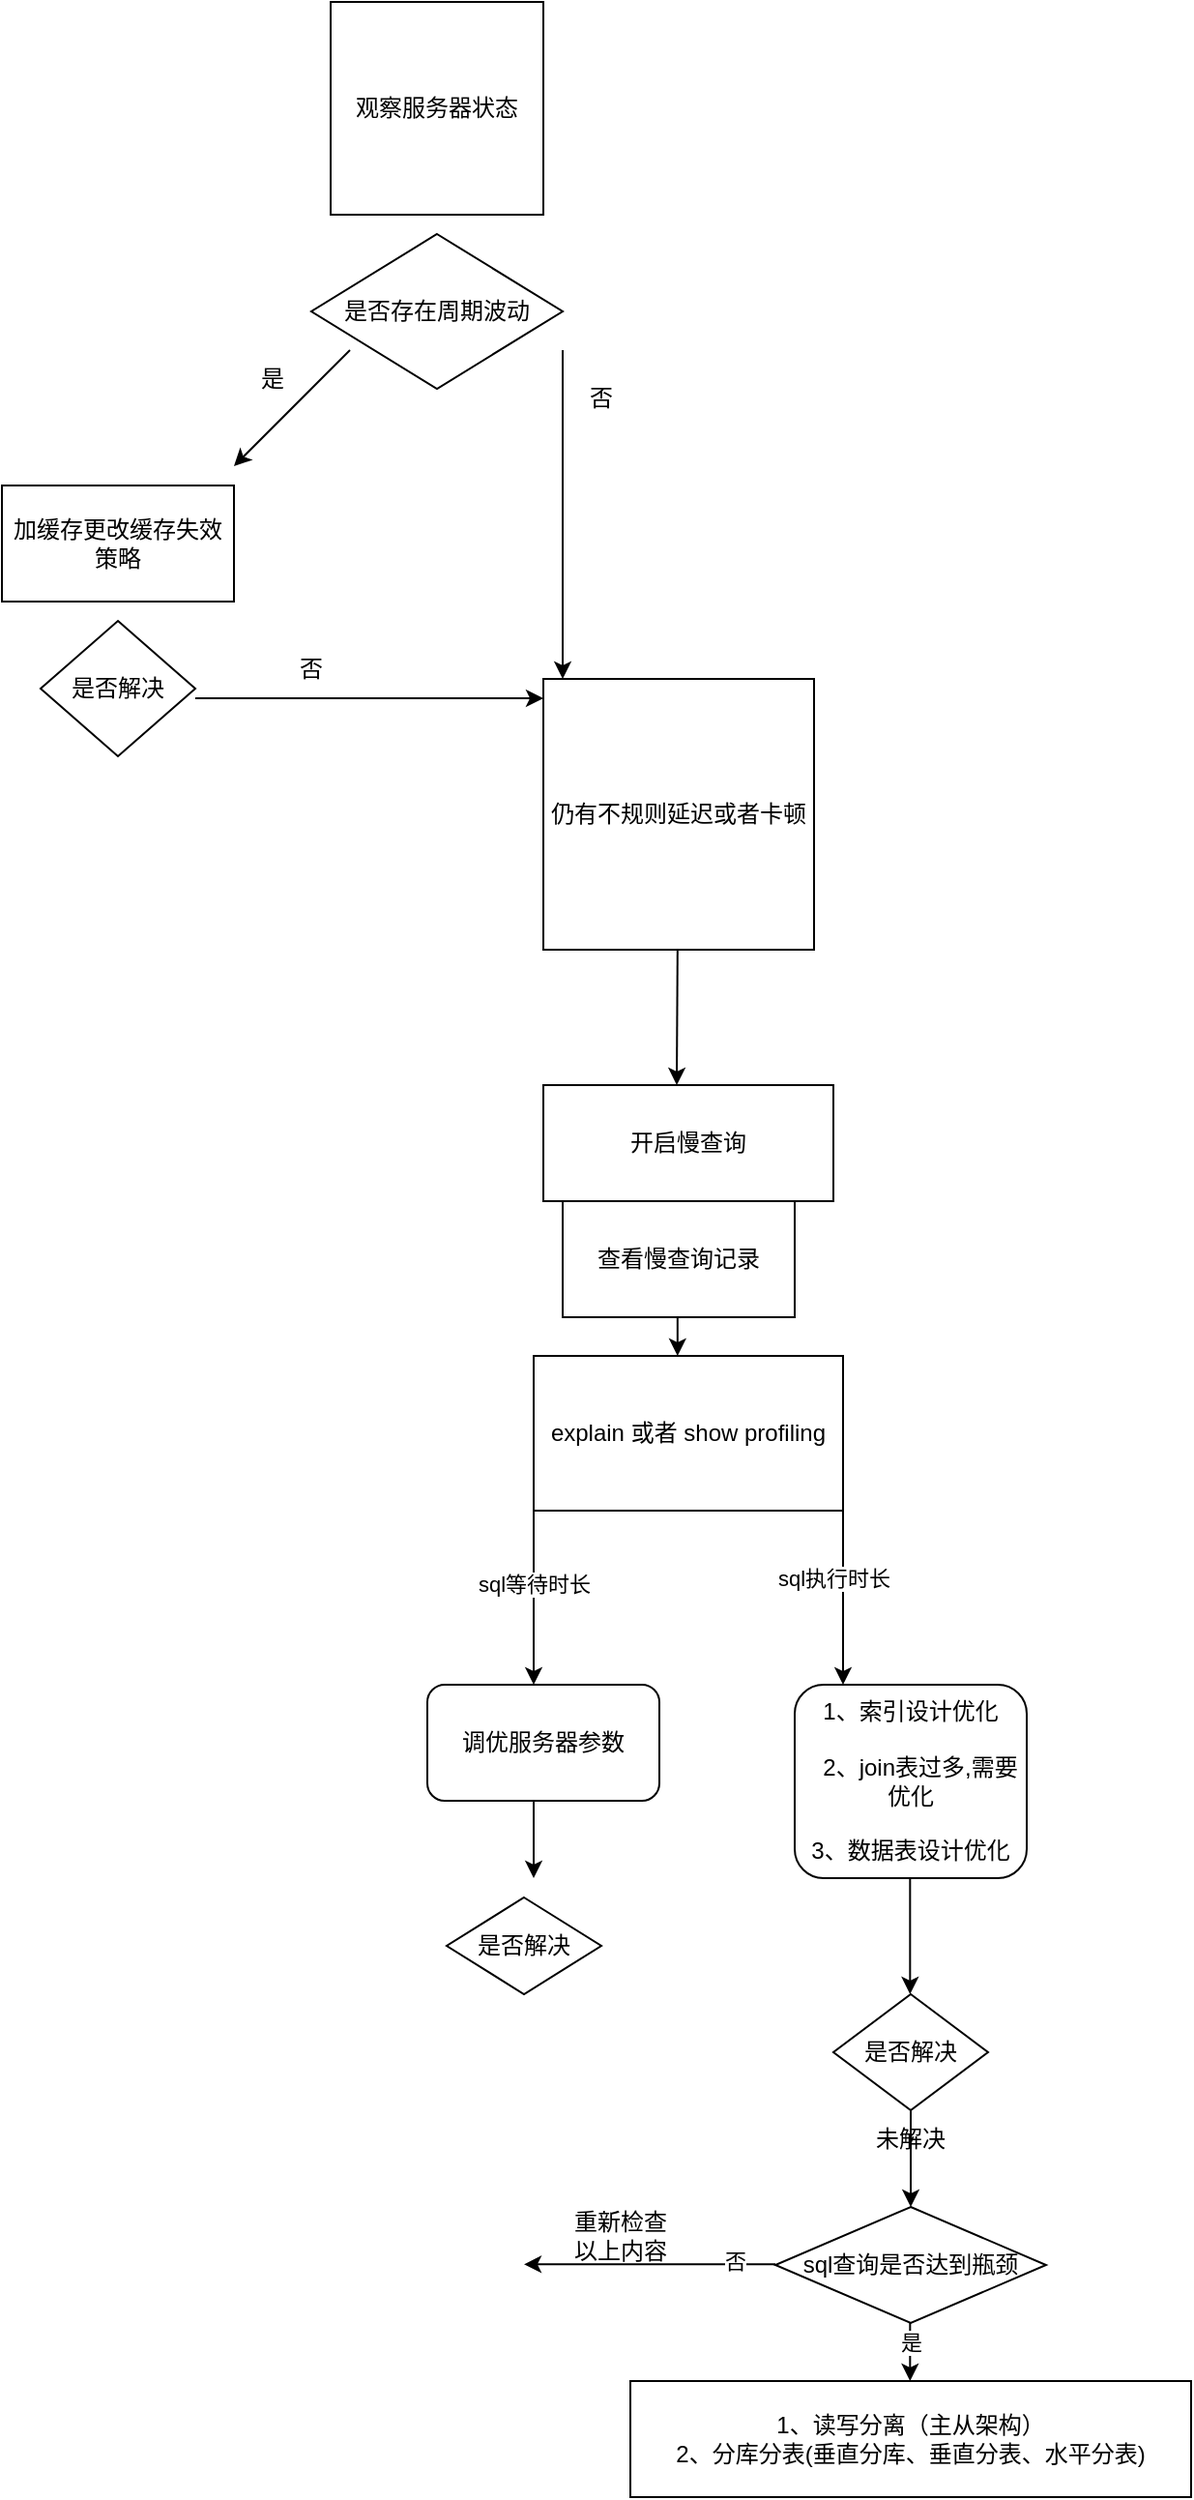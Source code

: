 <mxfile version="28.2.7">
  <diagram name="第 1 页" id="MKGLXpFfksrZjkySklAL">
    <mxGraphModel dx="719" dy="363" grid="1" gridSize="10" guides="1" tooltips="1" connect="1" arrows="1" fold="1" page="1" pageScale="1" pageWidth="4681" pageHeight="3300" math="0" shadow="0">
      <root>
        <mxCell id="0" />
        <mxCell id="1" parent="0" />
        <mxCell id="p5i3o2ZFbKW3nbzL6FIw-1" value="观察服务器状态" style="whiteSpace=wrap;html=1;aspect=fixed;" vertex="1" parent="1">
          <mxGeometry x="2210" y="290" width="110" height="110" as="geometry" />
        </mxCell>
        <mxCell id="p5i3o2ZFbKW3nbzL6FIw-2" value="是否存在周期波动" style="rhombus;whiteSpace=wrap;html=1;" vertex="1" parent="1">
          <mxGeometry x="2200" y="410" width="130" height="80" as="geometry" />
        </mxCell>
        <mxCell id="p5i3o2ZFbKW3nbzL6FIw-3" value="" style="endArrow=classic;html=1;rounded=0;" edge="1" parent="1">
          <mxGeometry width="50" height="50" relative="1" as="geometry">
            <mxPoint x="2220" y="470" as="sourcePoint" />
            <mxPoint x="2160" y="530" as="targetPoint" />
          </mxGeometry>
        </mxCell>
        <mxCell id="p5i3o2ZFbKW3nbzL6FIw-4" value="加缓存更改缓存失效策略" style="rounded=0;whiteSpace=wrap;html=1;" vertex="1" parent="1">
          <mxGeometry x="2040" y="540" width="120" height="60" as="geometry" />
        </mxCell>
        <mxCell id="p5i3o2ZFbKW3nbzL6FIw-5" value="是" style="text;html=1;whiteSpace=wrap;strokeColor=none;fillColor=none;align=center;verticalAlign=middle;rounded=0;" vertex="1" parent="1">
          <mxGeometry x="2150" y="470" width="60" height="30" as="geometry" />
        </mxCell>
        <mxCell id="p5i3o2ZFbKW3nbzL6FIw-6" value="" style="endArrow=classic;html=1;rounded=0;" edge="1" parent="1">
          <mxGeometry width="50" height="50" relative="1" as="geometry">
            <mxPoint x="2330" y="470" as="sourcePoint" />
            <mxPoint x="2330" y="640" as="targetPoint" />
          </mxGeometry>
        </mxCell>
        <mxCell id="p5i3o2ZFbKW3nbzL6FIw-7" value="否" style="text;html=1;whiteSpace=wrap;strokeColor=none;fillColor=none;align=center;verticalAlign=middle;rounded=0;" vertex="1" parent="1">
          <mxGeometry x="2320" y="480" width="60" height="30" as="geometry" />
        </mxCell>
        <mxCell id="p5i3o2ZFbKW3nbzL6FIw-8" value="是否解决" style="rhombus;whiteSpace=wrap;html=1;" vertex="1" parent="1">
          <mxGeometry x="2060" y="610" width="80" height="70" as="geometry" />
        </mxCell>
        <mxCell id="p5i3o2ZFbKW3nbzL6FIw-9" value="" style="endArrow=classic;html=1;rounded=0;" edge="1" parent="1">
          <mxGeometry width="50" height="50" relative="1" as="geometry">
            <mxPoint x="2140" y="650" as="sourcePoint" />
            <mxPoint x="2320" y="650" as="targetPoint" />
          </mxGeometry>
        </mxCell>
        <mxCell id="p5i3o2ZFbKW3nbzL6FIw-10" value="否" style="text;html=1;whiteSpace=wrap;strokeColor=none;fillColor=none;align=center;verticalAlign=middle;rounded=0;" vertex="1" parent="1">
          <mxGeometry x="2170" y="620" width="60" height="30" as="geometry" />
        </mxCell>
        <mxCell id="p5i3o2ZFbKW3nbzL6FIw-11" value="仍有不规则延迟或者卡顿" style="whiteSpace=wrap;html=1;aspect=fixed;" vertex="1" parent="1">
          <mxGeometry x="2320" y="640" width="140" height="140" as="geometry" />
        </mxCell>
        <mxCell id="p5i3o2ZFbKW3nbzL6FIw-12" value="" style="endArrow=classic;html=1;rounded=0;" edge="1" parent="1">
          <mxGeometry width="50" height="50" relative="1" as="geometry">
            <mxPoint x="2389.41" y="780" as="sourcePoint" />
            <mxPoint x="2389" y="850" as="targetPoint" />
          </mxGeometry>
        </mxCell>
        <mxCell id="p5i3o2ZFbKW3nbzL6FIw-14" value="开启慢查询" style="rounded=0;whiteSpace=wrap;html=1;" vertex="1" parent="1">
          <mxGeometry x="2320" y="850" width="150" height="60" as="geometry" />
        </mxCell>
        <mxCell id="p5i3o2ZFbKW3nbzL6FIw-16" value="" style="endArrow=classic;html=1;rounded=0;" edge="1" parent="1">
          <mxGeometry width="50" height="50" relative="1" as="geometry">
            <mxPoint x="2389.41" y="910" as="sourcePoint" />
            <mxPoint x="2389.41" y="990" as="targetPoint" />
          </mxGeometry>
        </mxCell>
        <mxCell id="p5i3o2ZFbKW3nbzL6FIw-19" value="explain 或者 show profiling" style="rounded=0;whiteSpace=wrap;html=1;" vertex="1" parent="1">
          <mxGeometry x="2315" y="990" width="160" height="80" as="geometry" />
        </mxCell>
        <mxCell id="p5i3o2ZFbKW3nbzL6FIw-20" value="查看慢查询记录" style="rounded=0;whiteSpace=wrap;html=1;" vertex="1" parent="1">
          <mxGeometry x="2330" y="910" width="120" height="60" as="geometry" />
        </mxCell>
        <mxCell id="p5i3o2ZFbKW3nbzL6FIw-21" value="" style="endArrow=classic;html=1;rounded=0;" edge="1" parent="1">
          <mxGeometry width="50" height="50" relative="1" as="geometry">
            <mxPoint x="2315" y="1070" as="sourcePoint" />
            <mxPoint x="2315" y="1160" as="targetPoint" />
          </mxGeometry>
        </mxCell>
        <mxCell id="p5i3o2ZFbKW3nbzL6FIw-22" value="sql等待时长" style="edgeLabel;html=1;align=center;verticalAlign=middle;resizable=0;points=[];" vertex="1" connectable="0" parent="p5i3o2ZFbKW3nbzL6FIw-21">
          <mxGeometry x="-0.191" relative="1" as="geometry">
            <mxPoint y="1" as="offset" />
          </mxGeometry>
        </mxCell>
        <mxCell id="p5i3o2ZFbKW3nbzL6FIw-23" value="" style="endArrow=classic;html=1;rounded=0;" edge="1" parent="1">
          <mxGeometry width="50" height="50" relative="1" as="geometry">
            <mxPoint x="2475" y="1070" as="sourcePoint" />
            <mxPoint x="2475" y="1160" as="targetPoint" />
          </mxGeometry>
        </mxCell>
        <mxCell id="p5i3o2ZFbKW3nbzL6FIw-24" value="sql执行时长" style="edgeLabel;html=1;align=center;verticalAlign=middle;resizable=0;points=[];" vertex="1" connectable="0" parent="p5i3o2ZFbKW3nbzL6FIw-23">
          <mxGeometry x="-0.203" y="-5" relative="1" as="geometry">
            <mxPoint y="-1" as="offset" />
          </mxGeometry>
        </mxCell>
        <mxCell id="p5i3o2ZFbKW3nbzL6FIw-26" value="1、索引设计优化&lt;div&gt;&lt;br&gt;&lt;div&gt;&amp;nbsp; &amp;nbsp;2、join表过多,需要优化&lt;/div&gt;&lt;div&gt;&lt;br&gt;&lt;/div&gt;&lt;div&gt;3、数据表设计优化&lt;/div&gt;&lt;/div&gt;" style="rounded=1;whiteSpace=wrap;html=1;" vertex="1" parent="1">
          <mxGeometry x="2450" y="1160" width="120" height="100" as="geometry" />
        </mxCell>
        <mxCell id="p5i3o2ZFbKW3nbzL6FIw-27" value="" style="endArrow=classic;html=1;rounded=0;" edge="1" parent="1">
          <mxGeometry width="50" height="50" relative="1" as="geometry">
            <mxPoint x="2509.66" y="1260" as="sourcePoint" />
            <mxPoint x="2509.66" y="1320" as="targetPoint" />
          </mxGeometry>
        </mxCell>
        <mxCell id="p5i3o2ZFbKW3nbzL6FIw-28" value="是否解决" style="rhombus;whiteSpace=wrap;html=1;" vertex="1" parent="1">
          <mxGeometry x="2470" y="1320" width="80" height="60" as="geometry" />
        </mxCell>
        <mxCell id="p5i3o2ZFbKW3nbzL6FIw-30" value="" style="endArrow=classic;html=1;rounded=0;" edge="1" parent="1">
          <mxGeometry width="50" height="50" relative="1" as="geometry">
            <mxPoint x="2510" y="1380" as="sourcePoint" />
            <mxPoint x="2510" y="1430" as="targetPoint" />
          </mxGeometry>
        </mxCell>
        <mxCell id="p5i3o2ZFbKW3nbzL6FIw-31" value="未解决" style="text;html=1;whiteSpace=wrap;strokeColor=none;fillColor=none;align=center;verticalAlign=middle;rounded=0;" vertex="1" parent="1">
          <mxGeometry x="2480" y="1380" width="60" height="30" as="geometry" />
        </mxCell>
        <mxCell id="p5i3o2ZFbKW3nbzL6FIw-32" value="调优服务器参数" style="rounded=1;whiteSpace=wrap;html=1;" vertex="1" parent="1">
          <mxGeometry x="2260" y="1160" width="120" height="60" as="geometry" />
        </mxCell>
        <mxCell id="p5i3o2ZFbKW3nbzL6FIw-33" value="" style="endArrow=classic;html=1;rounded=0;" edge="1" parent="1">
          <mxGeometry width="50" height="50" relative="1" as="geometry">
            <mxPoint x="2315" y="1220" as="sourcePoint" />
            <mxPoint x="2315" y="1260" as="targetPoint" />
          </mxGeometry>
        </mxCell>
        <mxCell id="p5i3o2ZFbKW3nbzL6FIw-34" value="是否解决" style="rhombus;whiteSpace=wrap;html=1;" vertex="1" parent="1">
          <mxGeometry x="2270" y="1270" width="80" height="50" as="geometry" />
        </mxCell>
        <mxCell id="p5i3o2ZFbKW3nbzL6FIw-35" value="sql查询是否达到瓶颈" style="rhombus;whiteSpace=wrap;html=1;" vertex="1" parent="1">
          <mxGeometry x="2440" y="1430" width="140" height="60" as="geometry" />
        </mxCell>
        <mxCell id="p5i3o2ZFbKW3nbzL6FIw-36" value="" style="endArrow=classic;html=1;rounded=0;" edge="1" parent="1">
          <mxGeometry width="50" height="50" relative="1" as="geometry">
            <mxPoint x="2440" y="1459.66" as="sourcePoint" />
            <mxPoint x="2310" y="1459.66" as="targetPoint" />
          </mxGeometry>
        </mxCell>
        <mxCell id="p5i3o2ZFbKW3nbzL6FIw-38" value="否" style="edgeLabel;html=1;align=center;verticalAlign=middle;resizable=0;points=[];" vertex="1" connectable="0" parent="p5i3o2ZFbKW3nbzL6FIw-36">
          <mxGeometry x="-0.678" y="-2" relative="1" as="geometry">
            <mxPoint as="offset" />
          </mxGeometry>
        </mxCell>
        <mxCell id="p5i3o2ZFbKW3nbzL6FIw-37" value="重新检查以上内容" style="text;html=1;whiteSpace=wrap;strokeColor=none;fillColor=none;align=center;verticalAlign=middle;rounded=0;" vertex="1" parent="1">
          <mxGeometry x="2330" y="1430" width="60" height="30" as="geometry" />
        </mxCell>
        <mxCell id="p5i3o2ZFbKW3nbzL6FIw-39" value="" style="endArrow=classic;html=1;rounded=0;" edge="1" parent="1">
          <mxGeometry width="50" height="50" relative="1" as="geometry">
            <mxPoint x="2509.66" y="1490" as="sourcePoint" />
            <mxPoint x="2509.66" y="1520" as="targetPoint" />
          </mxGeometry>
        </mxCell>
        <mxCell id="p5i3o2ZFbKW3nbzL6FIw-40" value="是" style="edgeLabel;html=1;align=center;verticalAlign=middle;resizable=0;points=[];" vertex="1" connectable="0" parent="p5i3o2ZFbKW3nbzL6FIw-39">
          <mxGeometry x="-0.561" y="2" relative="1" as="geometry">
            <mxPoint x="-2" y="3" as="offset" />
          </mxGeometry>
        </mxCell>
        <mxCell id="p5i3o2ZFbKW3nbzL6FIw-41" value="1、读写分离（主从架构）&lt;div&gt;2、分库分表(垂直分库、垂直分表、水平分表)&lt;/div&gt;" style="rounded=0;whiteSpace=wrap;html=1;" vertex="1" parent="1">
          <mxGeometry x="2365" y="1520" width="290" height="60" as="geometry" />
        </mxCell>
      </root>
    </mxGraphModel>
  </diagram>
</mxfile>
